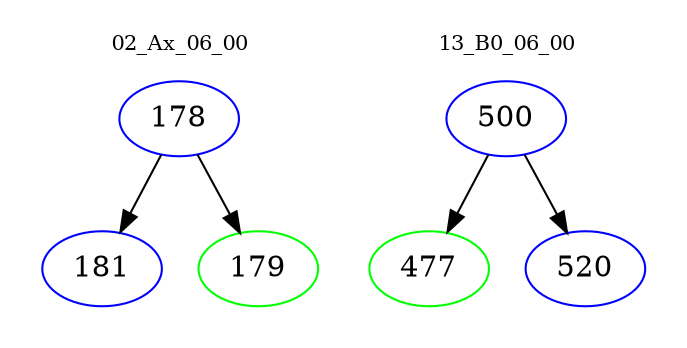 digraph{
subgraph cluster_0 {
color = white
label = "02_Ax_06_00";
fontsize=10;
T0_178 [label="178", color="blue"]
T0_178 -> T0_181 [color="black"]
T0_181 [label="181", color="blue"]
T0_178 -> T0_179 [color="black"]
T0_179 [label="179", color="green"]
}
subgraph cluster_1 {
color = white
label = "13_B0_06_00";
fontsize=10;
T1_500 [label="500", color="blue"]
T1_500 -> T1_477 [color="black"]
T1_477 [label="477", color="green"]
T1_500 -> T1_520 [color="black"]
T1_520 [label="520", color="blue"]
}
}
